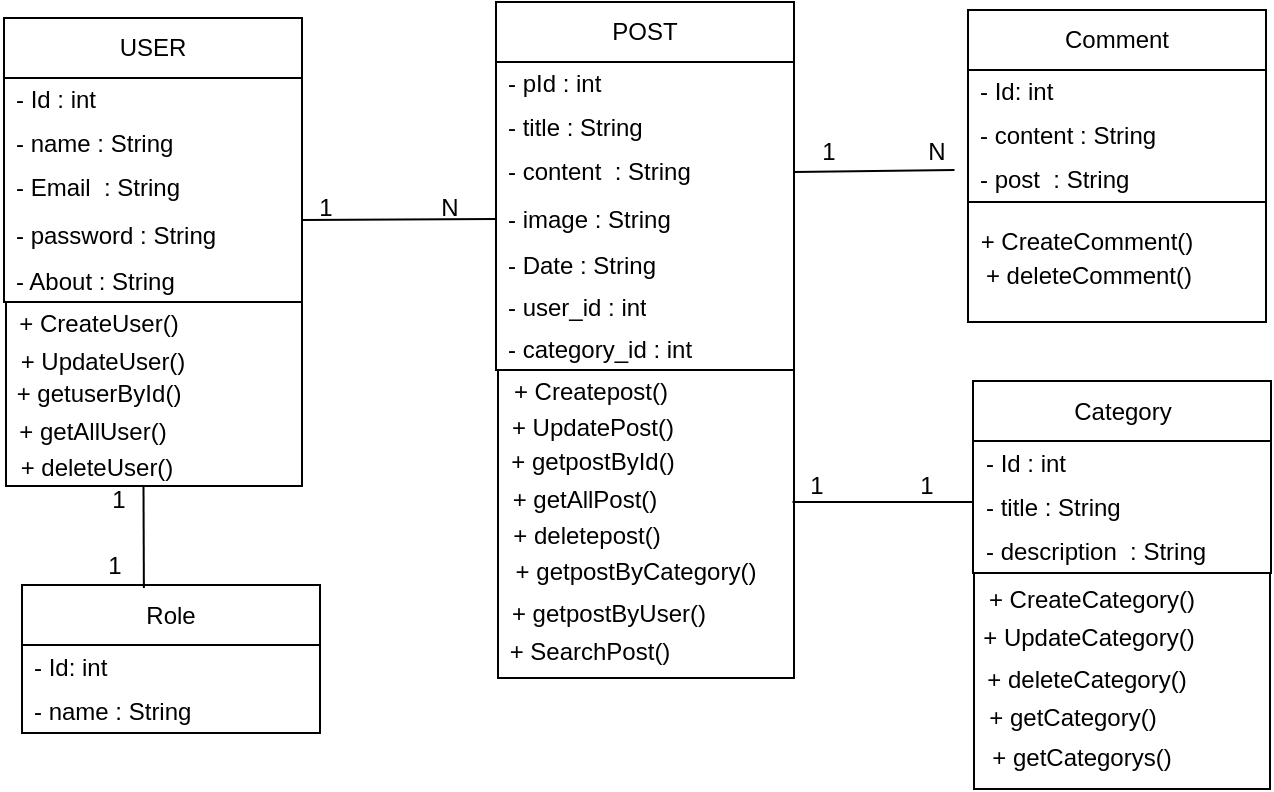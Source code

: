 <mxfile version="21.6.3" type="device">
  <diagram name="Page-1" id="43ANGYT7u_GkjOWnEVst">
    <mxGraphModel dx="1274" dy="876" grid="0" gridSize="10" guides="1" tooltips="1" connect="1" arrows="1" fold="1" page="0" pageScale="1" pageWidth="1169" pageHeight="827" math="0" shadow="0">
      <root>
        <mxCell id="0" />
        <mxCell id="1" parent="0" />
        <mxCell id="vLeXJUMAxfoDCaLYJHlF-1" value="USER" style="swimlane;fontStyle=0;childLayout=stackLayout;horizontal=1;startSize=30;horizontalStack=0;resizeParent=1;resizeParentMax=0;resizeLast=0;collapsible=1;marginBottom=0;whiteSpace=wrap;html=1;" vertex="1" parent="1">
          <mxGeometry x="-265" y="-55" width="149" height="142" as="geometry" />
        </mxCell>
        <mxCell id="vLeXJUMAxfoDCaLYJHlF-39" value="- Id : int" style="text;strokeColor=none;fillColor=none;align=left;verticalAlign=middle;spacingLeft=4;spacingRight=4;overflow=hidden;points=[[0,0.5],[1,0.5]];portConstraint=eastwest;rotatable=0;whiteSpace=wrap;html=1;" vertex="1" parent="vLeXJUMAxfoDCaLYJHlF-1">
          <mxGeometry y="30" width="149" height="22" as="geometry" />
        </mxCell>
        <mxCell id="vLeXJUMAxfoDCaLYJHlF-3" value="- name : String" style="text;strokeColor=none;fillColor=none;align=left;verticalAlign=middle;spacingLeft=4;spacingRight=4;overflow=hidden;points=[[0,0.5],[1,0.5]];portConstraint=eastwest;rotatable=0;whiteSpace=wrap;html=1;" vertex="1" parent="vLeXJUMAxfoDCaLYJHlF-1">
          <mxGeometry y="52" width="149" height="22" as="geometry" />
        </mxCell>
        <mxCell id="vLeXJUMAxfoDCaLYJHlF-5" value="- Email&amp;nbsp; : String" style="text;strokeColor=none;fillColor=none;align=left;verticalAlign=middle;spacingLeft=4;spacingRight=4;overflow=hidden;points=[[0,0.5],[1,0.5]];portConstraint=eastwest;rotatable=0;whiteSpace=wrap;html=1;" vertex="1" parent="vLeXJUMAxfoDCaLYJHlF-1">
          <mxGeometry y="74" width="149" height="22" as="geometry" />
        </mxCell>
        <mxCell id="vLeXJUMAxfoDCaLYJHlF-6" value="- password : String" style="text;strokeColor=none;fillColor=none;align=left;verticalAlign=middle;spacingLeft=4;spacingRight=4;overflow=hidden;points=[[0,0.5],[1,0.5]];portConstraint=eastwest;rotatable=0;whiteSpace=wrap;html=1;" vertex="1" parent="vLeXJUMAxfoDCaLYJHlF-1">
          <mxGeometry y="96" width="149" height="25" as="geometry" />
        </mxCell>
        <mxCell id="vLeXJUMAxfoDCaLYJHlF-28" value="- About : String" style="text;strokeColor=none;fillColor=none;align=left;verticalAlign=middle;spacingLeft=4;spacingRight=4;overflow=hidden;points=[[0,0.5],[1,0.5]];portConstraint=eastwest;rotatable=0;whiteSpace=wrap;html=1;" vertex="1" parent="vLeXJUMAxfoDCaLYJHlF-1">
          <mxGeometry y="121" width="149" height="21" as="geometry" />
        </mxCell>
        <mxCell id="vLeXJUMAxfoDCaLYJHlF-32" value="" style="rounded=0;whiteSpace=wrap;html=1;" vertex="1" parent="1">
          <mxGeometry x="-264" y="87" width="148" height="92" as="geometry" />
        </mxCell>
        <mxCell id="vLeXJUMAxfoDCaLYJHlF-33" value="+ CreateUser()" style="text;html=1;strokeColor=none;fillColor=none;align=center;verticalAlign=middle;whiteSpace=wrap;rounded=0;" vertex="1" parent="1">
          <mxGeometry x="-264" y="87" width="93" height="22" as="geometry" />
        </mxCell>
        <mxCell id="vLeXJUMAxfoDCaLYJHlF-34" value="+ UpdateUser()" style="text;html=1;strokeColor=none;fillColor=none;align=center;verticalAlign=middle;whiteSpace=wrap;rounded=0;" vertex="1" parent="1">
          <mxGeometry x="-262" y="106" width="93" height="21" as="geometry" />
        </mxCell>
        <mxCell id="vLeXJUMAxfoDCaLYJHlF-35" value="+ getuserById()" style="text;html=1;strokeColor=none;fillColor=none;align=center;verticalAlign=middle;whiteSpace=wrap;rounded=0;" vertex="1" parent="1">
          <mxGeometry x="-264" y="123.5" width="93" height="19" as="geometry" />
        </mxCell>
        <mxCell id="vLeXJUMAxfoDCaLYJHlF-36" value="+ getAllUser()" style="text;html=1;strokeColor=none;fillColor=none;align=center;verticalAlign=middle;whiteSpace=wrap;rounded=0;" vertex="1" parent="1">
          <mxGeometry x="-267" y="142.5" width="93" height="19" as="geometry" />
        </mxCell>
        <mxCell id="vLeXJUMAxfoDCaLYJHlF-37" value="+ deleteUser()" style="text;html=1;strokeColor=none;fillColor=none;align=center;verticalAlign=middle;whiteSpace=wrap;rounded=0;" vertex="1" parent="1">
          <mxGeometry x="-265" y="160" width="93" height="19" as="geometry" />
        </mxCell>
        <mxCell id="vLeXJUMAxfoDCaLYJHlF-40" value="POST" style="swimlane;fontStyle=0;childLayout=stackLayout;horizontal=1;startSize=30;horizontalStack=0;resizeParent=1;resizeParentMax=0;resizeLast=0;collapsible=1;marginBottom=0;whiteSpace=wrap;html=1;" vertex="1" parent="1">
          <mxGeometry x="-19" y="-63" width="149" height="184" as="geometry" />
        </mxCell>
        <mxCell id="vLeXJUMAxfoDCaLYJHlF-41" value="- pId : int" style="text;strokeColor=none;fillColor=none;align=left;verticalAlign=middle;spacingLeft=4;spacingRight=4;overflow=hidden;points=[[0,0.5],[1,0.5]];portConstraint=eastwest;rotatable=0;whiteSpace=wrap;html=1;" vertex="1" parent="vLeXJUMAxfoDCaLYJHlF-40">
          <mxGeometry y="30" width="149" height="22" as="geometry" />
        </mxCell>
        <mxCell id="vLeXJUMAxfoDCaLYJHlF-42" value="- title : String" style="text;strokeColor=none;fillColor=none;align=left;verticalAlign=middle;spacingLeft=4;spacingRight=4;overflow=hidden;points=[[0,0.5],[1,0.5]];portConstraint=eastwest;rotatable=0;whiteSpace=wrap;html=1;" vertex="1" parent="vLeXJUMAxfoDCaLYJHlF-40">
          <mxGeometry y="52" width="149" height="22" as="geometry" />
        </mxCell>
        <mxCell id="vLeXJUMAxfoDCaLYJHlF-43" value="- content&amp;nbsp; : String" style="text;strokeColor=none;fillColor=none;align=left;verticalAlign=middle;spacingLeft=4;spacingRight=4;overflow=hidden;points=[[0,0.5],[1,0.5]];portConstraint=eastwest;rotatable=0;whiteSpace=wrap;html=1;" vertex="1" parent="vLeXJUMAxfoDCaLYJHlF-40">
          <mxGeometry y="74" width="149" height="22" as="geometry" />
        </mxCell>
        <mxCell id="vLeXJUMAxfoDCaLYJHlF-44" value="- image : String" style="text;strokeColor=none;fillColor=none;align=left;verticalAlign=middle;spacingLeft=4;spacingRight=4;overflow=hidden;points=[[0,0.5],[1,0.5]];portConstraint=eastwest;rotatable=0;whiteSpace=wrap;html=1;" vertex="1" parent="vLeXJUMAxfoDCaLYJHlF-40">
          <mxGeometry y="96" width="149" height="25" as="geometry" />
        </mxCell>
        <mxCell id="vLeXJUMAxfoDCaLYJHlF-77" value="- Date : String" style="text;strokeColor=none;fillColor=none;align=left;verticalAlign=middle;spacingLeft=4;spacingRight=4;overflow=hidden;points=[[0,0.5],[1,0.5]];portConstraint=eastwest;rotatable=0;whiteSpace=wrap;html=1;" vertex="1" parent="vLeXJUMAxfoDCaLYJHlF-40">
          <mxGeometry y="121" width="149" height="21" as="geometry" />
        </mxCell>
        <mxCell id="vLeXJUMAxfoDCaLYJHlF-76" value="- user_id : int" style="text;strokeColor=none;fillColor=none;align=left;verticalAlign=middle;spacingLeft=4;spacingRight=4;overflow=hidden;points=[[0,0.5],[1,0.5]];portConstraint=eastwest;rotatable=0;whiteSpace=wrap;html=1;" vertex="1" parent="vLeXJUMAxfoDCaLYJHlF-40">
          <mxGeometry y="142" width="149" height="21" as="geometry" />
        </mxCell>
        <mxCell id="vLeXJUMAxfoDCaLYJHlF-45" value="- category_id : int" style="text;strokeColor=none;fillColor=none;align=left;verticalAlign=middle;spacingLeft=4;spacingRight=4;overflow=hidden;points=[[0,0.5],[1,0.5]];portConstraint=eastwest;rotatable=0;whiteSpace=wrap;html=1;" vertex="1" parent="vLeXJUMAxfoDCaLYJHlF-40">
          <mxGeometry y="163" width="149" height="21" as="geometry" />
        </mxCell>
        <mxCell id="vLeXJUMAxfoDCaLYJHlF-46" value="" style="rounded=0;whiteSpace=wrap;html=1;" vertex="1" parent="1">
          <mxGeometry x="-18" y="121" width="148" height="154" as="geometry" />
        </mxCell>
        <mxCell id="vLeXJUMAxfoDCaLYJHlF-47" value="+ Createpost()" style="text;html=1;strokeColor=none;fillColor=none;align=center;verticalAlign=middle;whiteSpace=wrap;rounded=0;" vertex="1" parent="1">
          <mxGeometry x="-18" y="121" width="93" height="22" as="geometry" />
        </mxCell>
        <mxCell id="vLeXJUMAxfoDCaLYJHlF-48" value="+ UpdatePost()" style="text;html=1;strokeColor=none;fillColor=none;align=center;verticalAlign=middle;whiteSpace=wrap;rounded=0;" vertex="1" parent="1">
          <mxGeometry x="-17" y="139" width="93" height="21" as="geometry" />
        </mxCell>
        <mxCell id="vLeXJUMAxfoDCaLYJHlF-49" value="+ getpostById()" style="text;html=1;strokeColor=none;fillColor=none;align=center;verticalAlign=middle;whiteSpace=wrap;rounded=0;" vertex="1" parent="1">
          <mxGeometry x="-17" y="157.5" width="93" height="19" as="geometry" />
        </mxCell>
        <mxCell id="vLeXJUMAxfoDCaLYJHlF-50" value="+ getAllPost()" style="text;html=1;strokeColor=none;fillColor=none;align=center;verticalAlign=middle;whiteSpace=wrap;rounded=0;" vertex="1" parent="1">
          <mxGeometry x="-21" y="176.5" width="93" height="19" as="geometry" />
        </mxCell>
        <mxCell id="vLeXJUMAxfoDCaLYJHlF-51" value="+ deletepost()" style="text;html=1;strokeColor=none;fillColor=none;align=center;verticalAlign=middle;whiteSpace=wrap;rounded=0;" vertex="1" parent="1">
          <mxGeometry x="-20" y="194" width="93" height="19" as="geometry" />
        </mxCell>
        <mxCell id="vLeXJUMAxfoDCaLYJHlF-64" value="Category" style="swimlane;fontStyle=0;childLayout=stackLayout;horizontal=1;startSize=30;horizontalStack=0;resizeParent=1;resizeParentMax=0;resizeLast=0;collapsible=1;marginBottom=0;whiteSpace=wrap;html=1;" vertex="1" parent="1">
          <mxGeometry x="219.5" y="126.5" width="149" height="96" as="geometry" />
        </mxCell>
        <mxCell id="vLeXJUMAxfoDCaLYJHlF-65" value="- Id : int" style="text;strokeColor=none;fillColor=none;align=left;verticalAlign=middle;spacingLeft=4;spacingRight=4;overflow=hidden;points=[[0,0.5],[1,0.5]];portConstraint=eastwest;rotatable=0;whiteSpace=wrap;html=1;" vertex="1" parent="vLeXJUMAxfoDCaLYJHlF-64">
          <mxGeometry y="30" width="149" height="22" as="geometry" />
        </mxCell>
        <mxCell id="vLeXJUMAxfoDCaLYJHlF-66" value="- title : String" style="text;strokeColor=none;fillColor=none;align=left;verticalAlign=middle;spacingLeft=4;spacingRight=4;overflow=hidden;points=[[0,0.5],[1,0.5]];portConstraint=eastwest;rotatable=0;whiteSpace=wrap;html=1;" vertex="1" parent="vLeXJUMAxfoDCaLYJHlF-64">
          <mxGeometry y="52" width="149" height="22" as="geometry" />
        </mxCell>
        <mxCell id="vLeXJUMAxfoDCaLYJHlF-67" value="- description&amp;nbsp; : String" style="text;strokeColor=none;fillColor=none;align=left;verticalAlign=middle;spacingLeft=4;spacingRight=4;overflow=hidden;points=[[0,0.5],[1,0.5]];portConstraint=eastwest;rotatable=0;whiteSpace=wrap;html=1;" vertex="1" parent="vLeXJUMAxfoDCaLYJHlF-64">
          <mxGeometry y="74" width="149" height="22" as="geometry" />
        </mxCell>
        <mxCell id="vLeXJUMAxfoDCaLYJHlF-70" value="" style="rounded=0;whiteSpace=wrap;html=1;" vertex="1" parent="1">
          <mxGeometry x="220" y="222.5" width="148" height="108" as="geometry" />
        </mxCell>
        <mxCell id="vLeXJUMAxfoDCaLYJHlF-71" value="+ CreateCategory()" style="text;html=1;strokeColor=none;fillColor=none;align=center;verticalAlign=middle;whiteSpace=wrap;rounded=0;" vertex="1" parent="1">
          <mxGeometry x="221" y="224.5" width="116" height="22" as="geometry" />
        </mxCell>
        <mxCell id="vLeXJUMAxfoDCaLYJHlF-72" value="+ deleteCategory()" style="text;html=1;strokeColor=none;fillColor=none;align=center;verticalAlign=middle;whiteSpace=wrap;rounded=0;" vertex="1" parent="1">
          <mxGeometry x="223.5" y="265.5" width="105" height="21" as="geometry" />
        </mxCell>
        <mxCell id="vLeXJUMAxfoDCaLYJHlF-73" value="+ UpdateCategory()" style="text;html=1;strokeColor=none;fillColor=none;align=center;verticalAlign=middle;whiteSpace=wrap;rounded=0;" vertex="1" parent="1">
          <mxGeometry x="221" y="245.5" width="113" height="19" as="geometry" />
        </mxCell>
        <mxCell id="vLeXJUMAxfoDCaLYJHlF-78" value="+ getpostByCategory()" style="text;html=1;strokeColor=none;fillColor=none;align=center;verticalAlign=middle;whiteSpace=wrap;rounded=0;" vertex="1" parent="1">
          <mxGeometry x="-13" y="213" width="128" height="17" as="geometry" />
        </mxCell>
        <mxCell id="vLeXJUMAxfoDCaLYJHlF-79" value="+ getpostByUser()" style="text;html=1;strokeColor=none;fillColor=none;align=center;verticalAlign=middle;whiteSpace=wrap;rounded=0;" vertex="1" parent="1">
          <mxGeometry x="-19" y="233" width="112.5" height="19" as="geometry" />
        </mxCell>
        <mxCell id="vLeXJUMAxfoDCaLYJHlF-80" value="+ SearchPost()" style="text;html=1;strokeColor=none;fillColor=none;align=center;verticalAlign=middle;whiteSpace=wrap;rounded=0;" vertex="1" parent="1">
          <mxGeometry x="-21" y="252" width="98" height="19" as="geometry" />
        </mxCell>
        <mxCell id="vLeXJUMAxfoDCaLYJHlF-81" value="Comment" style="swimlane;fontStyle=0;childLayout=stackLayout;horizontal=1;startSize=30;horizontalStack=0;resizeParent=1;resizeParentMax=0;resizeLast=0;collapsible=1;marginBottom=0;whiteSpace=wrap;html=1;" vertex="1" parent="1">
          <mxGeometry x="217" y="-59" width="149" height="96" as="geometry" />
        </mxCell>
        <mxCell id="vLeXJUMAxfoDCaLYJHlF-82" value="- Id: int" style="text;strokeColor=none;fillColor=none;align=left;verticalAlign=middle;spacingLeft=4;spacingRight=4;overflow=hidden;points=[[0,0.5],[1,0.5]];portConstraint=eastwest;rotatable=0;whiteSpace=wrap;html=1;" vertex="1" parent="vLeXJUMAxfoDCaLYJHlF-81">
          <mxGeometry y="30" width="149" height="22" as="geometry" />
        </mxCell>
        <mxCell id="vLeXJUMAxfoDCaLYJHlF-83" value="- content : String" style="text;strokeColor=none;fillColor=none;align=left;verticalAlign=middle;spacingLeft=4;spacingRight=4;overflow=hidden;points=[[0,0.5],[1,0.5]];portConstraint=eastwest;rotatable=0;whiteSpace=wrap;html=1;" vertex="1" parent="vLeXJUMAxfoDCaLYJHlF-81">
          <mxGeometry y="52" width="149" height="22" as="geometry" />
        </mxCell>
        <mxCell id="vLeXJUMAxfoDCaLYJHlF-84" value="- post&amp;nbsp; : String" style="text;strokeColor=none;fillColor=none;align=left;verticalAlign=middle;spacingLeft=4;spacingRight=4;overflow=hidden;points=[[0,0.5],[1,0.5]];portConstraint=eastwest;rotatable=0;whiteSpace=wrap;html=1;" vertex="1" parent="vLeXJUMAxfoDCaLYJHlF-81">
          <mxGeometry y="74" width="149" height="22" as="geometry" />
        </mxCell>
        <mxCell id="vLeXJUMAxfoDCaLYJHlF-87" value="" style="rounded=0;whiteSpace=wrap;html=1;" vertex="1" parent="1">
          <mxGeometry x="217" y="37" width="149" height="60" as="geometry" />
        </mxCell>
        <mxCell id="vLeXJUMAxfoDCaLYJHlF-88" value="+ CreateComment()" style="text;html=1;strokeColor=none;fillColor=none;align=center;verticalAlign=middle;whiteSpace=wrap;rounded=0;" vertex="1" parent="1">
          <mxGeometry x="215" y="44" width="123" height="25" as="geometry" />
        </mxCell>
        <mxCell id="vLeXJUMAxfoDCaLYJHlF-89" value="+ deleteComment()" style="text;html=1;strokeColor=none;fillColor=none;align=center;verticalAlign=middle;whiteSpace=wrap;rounded=0;" vertex="1" parent="1">
          <mxGeometry x="216" y="61" width="123" height="25" as="geometry" />
        </mxCell>
        <mxCell id="vLeXJUMAxfoDCaLYJHlF-91" value="+ getCategory()" style="text;html=1;strokeColor=none;fillColor=none;align=center;verticalAlign=middle;whiteSpace=wrap;rounded=0;" vertex="1" parent="1">
          <mxGeometry x="214.5" y="282.5" width="108.5" height="25" as="geometry" />
        </mxCell>
        <mxCell id="vLeXJUMAxfoDCaLYJHlF-92" value="+ getCategorys()" style="text;html=1;strokeColor=none;fillColor=none;align=center;verticalAlign=middle;whiteSpace=wrap;rounded=0;" vertex="1" parent="1">
          <mxGeometry x="219.5" y="302.5" width="107.75" height="25" as="geometry" />
        </mxCell>
        <mxCell id="vLeXJUMAxfoDCaLYJHlF-94" value="1" style="text;html=1;strokeColor=none;fillColor=none;align=center;verticalAlign=middle;whiteSpace=wrap;rounded=0;" vertex="1" parent="1">
          <mxGeometry x="178" y="171" width="37" height="16" as="geometry" />
        </mxCell>
        <mxCell id="vLeXJUMAxfoDCaLYJHlF-95" value="1" style="text;html=1;strokeColor=none;fillColor=none;align=center;verticalAlign=middle;whiteSpace=wrap;rounded=0;" vertex="1" parent="1">
          <mxGeometry x="123" y="171" width="37" height="16" as="geometry" />
        </mxCell>
        <mxCell id="vLeXJUMAxfoDCaLYJHlF-102" value="1" style="text;html=1;strokeColor=none;fillColor=none;align=center;verticalAlign=middle;whiteSpace=wrap;rounded=0;" vertex="1" parent="1">
          <mxGeometry x="-119" y="25" width="30" height="30" as="geometry" />
        </mxCell>
        <mxCell id="vLeXJUMAxfoDCaLYJHlF-103" value="N" style="text;html=1;strokeColor=none;fillColor=none;align=center;verticalAlign=middle;whiteSpace=wrap;rounded=0;" vertex="1" parent="1">
          <mxGeometry x="-57" y="25" width="30" height="30" as="geometry" />
        </mxCell>
        <mxCell id="vLeXJUMAxfoDCaLYJHlF-105" value="1" style="text;html=1;strokeColor=none;fillColor=none;align=center;verticalAlign=middle;whiteSpace=wrap;rounded=0;" vertex="1" parent="1">
          <mxGeometry x="130" y="2" width="35" height="19" as="geometry" />
        </mxCell>
        <mxCell id="vLeXJUMAxfoDCaLYJHlF-106" value="N" style="text;html=1;strokeColor=none;fillColor=none;align=center;verticalAlign=middle;whiteSpace=wrap;rounded=0;" vertex="1" parent="1">
          <mxGeometry x="184" y="2" width="35" height="19" as="geometry" />
        </mxCell>
        <mxCell id="vLeXJUMAxfoDCaLYJHlF-107" value="Role" style="swimlane;fontStyle=0;childLayout=stackLayout;horizontal=1;startSize=30;horizontalStack=0;resizeParent=1;resizeParentMax=0;resizeLast=0;collapsible=1;marginBottom=0;whiteSpace=wrap;html=1;" vertex="1" parent="1">
          <mxGeometry x="-256" y="228.5" width="149" height="74" as="geometry" />
        </mxCell>
        <mxCell id="vLeXJUMAxfoDCaLYJHlF-108" value="- Id: int" style="text;strokeColor=none;fillColor=none;align=left;verticalAlign=middle;spacingLeft=4;spacingRight=4;overflow=hidden;points=[[0,0.5],[1,0.5]];portConstraint=eastwest;rotatable=0;whiteSpace=wrap;html=1;" vertex="1" parent="vLeXJUMAxfoDCaLYJHlF-107">
          <mxGeometry y="30" width="149" height="22" as="geometry" />
        </mxCell>
        <mxCell id="vLeXJUMAxfoDCaLYJHlF-109" value="- name : String" style="text;strokeColor=none;fillColor=none;align=left;verticalAlign=middle;spacingLeft=4;spacingRight=4;overflow=hidden;points=[[0,0.5],[1,0.5]];portConstraint=eastwest;rotatable=0;whiteSpace=wrap;html=1;" vertex="1" parent="vLeXJUMAxfoDCaLYJHlF-107">
          <mxGeometry y="52" width="149" height="22" as="geometry" />
        </mxCell>
        <mxCell id="vLeXJUMAxfoDCaLYJHlF-115" value="1" style="text;html=1;strokeColor=none;fillColor=none;align=center;verticalAlign=middle;whiteSpace=wrap;rounded=0;" vertex="1" parent="1">
          <mxGeometry x="-220" y="179" width="25" height="13" as="geometry" />
        </mxCell>
        <mxCell id="vLeXJUMAxfoDCaLYJHlF-116" value="1" style="text;html=1;strokeColor=none;fillColor=none;align=center;verticalAlign=middle;whiteSpace=wrap;rounded=0;" vertex="1" parent="1">
          <mxGeometry x="-222" y="212" width="25" height="13" as="geometry" />
        </mxCell>
        <mxCell id="vLeXJUMAxfoDCaLYJHlF-118" value="" style="endArrow=none;html=1;rounded=0;entryX=0;entryY=0.5;entryDx=0;entryDy=0;" edge="1" parent="1" target="vLeXJUMAxfoDCaLYJHlF-44">
          <mxGeometry width="50" height="50" relative="1" as="geometry">
            <mxPoint x="-116" y="46" as="sourcePoint" />
            <mxPoint x="-38" y="94" as="targetPoint" />
          </mxGeometry>
        </mxCell>
        <mxCell id="vLeXJUMAxfoDCaLYJHlF-119" value="" style="endArrow=none;html=1;rounded=0;exitX=0.75;exitY=1;exitDx=0;exitDy=0;entryX=0.409;entryY=0.02;entryDx=0;entryDy=0;entryPerimeter=0;" edge="1" parent="1" source="vLeXJUMAxfoDCaLYJHlF-37" target="vLeXJUMAxfoDCaLYJHlF-107">
          <mxGeometry width="50" height="50" relative="1" as="geometry">
            <mxPoint x="-25" y="216" as="sourcePoint" />
            <mxPoint x="25" y="166" as="targetPoint" />
          </mxGeometry>
        </mxCell>
        <mxCell id="vLeXJUMAxfoDCaLYJHlF-120" value="" style="endArrow=none;html=1;rounded=0;exitX=0.25;exitY=1;exitDx=0;exitDy=0;" edge="1" parent="1">
          <mxGeometry width="50" height="50" relative="1" as="geometry">
            <mxPoint x="129.25" y="187" as="sourcePoint" />
            <mxPoint x="220" y="187" as="targetPoint" />
          </mxGeometry>
        </mxCell>
        <mxCell id="vLeXJUMAxfoDCaLYJHlF-121" value="" style="endArrow=none;html=1;rounded=0;entryX=0.75;entryY=1;entryDx=0;entryDy=0;exitX=1;exitY=0.5;exitDx=0;exitDy=0;" edge="1" parent="1" source="vLeXJUMAxfoDCaLYJHlF-43" target="vLeXJUMAxfoDCaLYJHlF-106">
          <mxGeometry width="50" height="50" relative="1" as="geometry">
            <mxPoint x="-25" y="216" as="sourcePoint" />
            <mxPoint x="25" y="166" as="targetPoint" />
          </mxGeometry>
        </mxCell>
      </root>
    </mxGraphModel>
  </diagram>
</mxfile>
